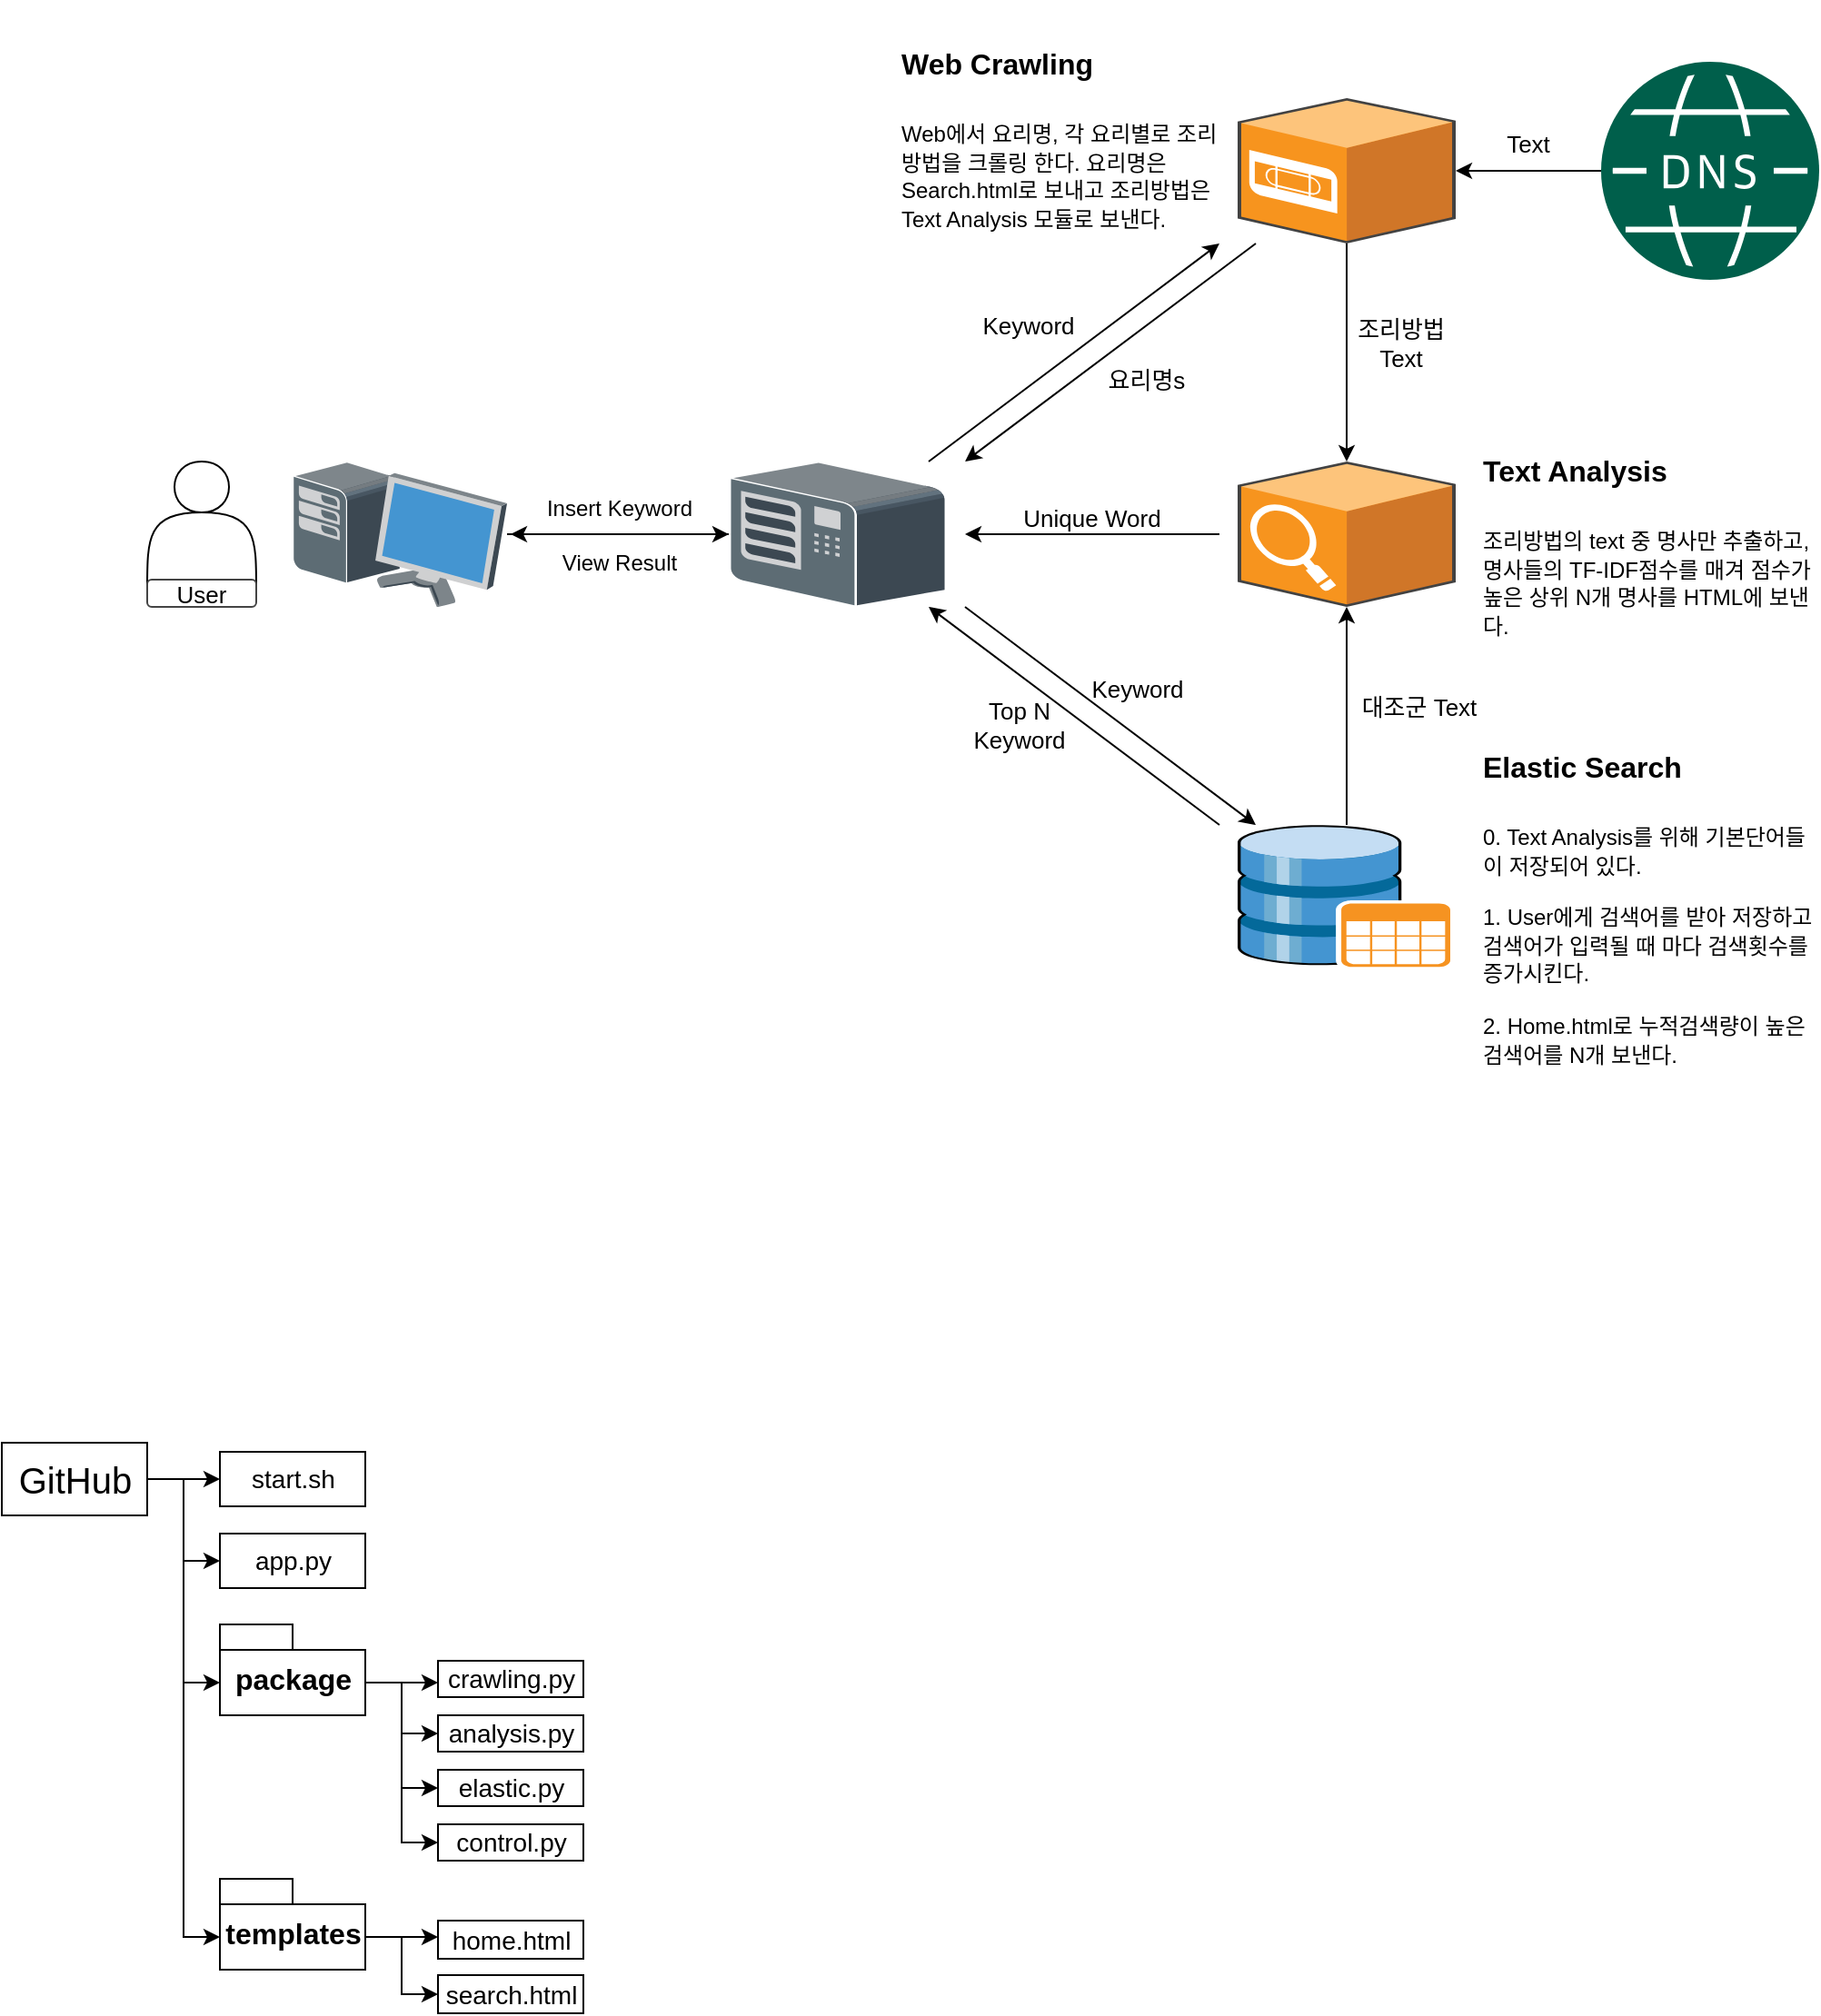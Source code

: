 <mxfile version="18.1.2" type="github">
  <diagram id="RUY9uKoAq_wBMj9XJ3xV" name="Page-1">
    <mxGraphModel dx="898" dy="481" grid="1" gridSize="10" guides="1" tooltips="1" connect="1" arrows="1" fold="1" page="1" pageScale="1" pageWidth="1169" pageHeight="827" math="0" shadow="0">
      <root>
        <mxCell id="0" />
        <mxCell id="1" parent="0" />
        <mxCell id="WYZDTBI8hpZmAs6h1OOB-14" style="edgeStyle=orthogonalEdgeStyle;orthogonalLoop=1;jettySize=auto;html=1;fontSize=13;" parent="1" source="WYZDTBI8hpZmAs6h1OOB-1" target="WYZDTBI8hpZmAs6h1OOB-2" edge="1">
          <mxGeometry relative="1" as="geometry" />
        </mxCell>
        <mxCell id="WYZDTBI8hpZmAs6h1OOB-1" value="" style="sketch=0;shadow=0;dashed=0;html=1;labelPosition=center;verticalLabelPosition=bottom;verticalAlign=top;align=center;outlineConnect=0;shape=mxgraph.veeam.3d.workstation;" parent="1" vertex="1">
          <mxGeometry x="200" y="320" width="118" height="80" as="geometry" />
        </mxCell>
        <mxCell id="WYZDTBI8hpZmAs6h1OOB-12" style="edgeStyle=orthogonalEdgeStyle;orthogonalLoop=1;jettySize=auto;html=1;fontSize=13;" parent="1" source="WYZDTBI8hpZmAs6h1OOB-2" edge="1">
          <mxGeometry relative="1" as="geometry">
            <mxPoint x="320" y="360" as="targetPoint" />
          </mxGeometry>
        </mxCell>
        <mxCell id="WYZDTBI8hpZmAs6h1OOB-2" value="" style="sketch=0;shadow=0;dashed=0;html=1;labelPosition=center;verticalLabelPosition=bottom;verticalAlign=top;align=center;outlineConnect=0;shape=mxgraph.veeam.3d.tape_library;" parent="1" vertex="1">
          <mxGeometry x="440" y="320" width="120" height="80" as="geometry" />
        </mxCell>
        <mxCell id="WYZDTBI8hpZmAs6h1OOB-40" style="edgeStyle=orthogonalEdgeStyle;orthogonalLoop=1;jettySize=auto;html=1;fontSize=12;" parent="1" source="WYZDTBI8hpZmAs6h1OOB-3" target="WYZDTBI8hpZmAs6h1OOB-7" edge="1">
          <mxGeometry relative="1" as="geometry" />
        </mxCell>
        <mxCell id="WYZDTBI8hpZmAs6h1OOB-3" value="" style="sketch=0;shadow=0;dashed=0;html=1;labelPosition=center;verticalLabelPosition=bottom;verticalAlign=top;align=center;outlineConnect=0;shape=mxgraph.veeam.3d.database;" parent="1" vertex="1">
          <mxGeometry x="720" y="520" width="120" height="80" as="geometry" />
        </mxCell>
        <mxCell id="WYZDTBI8hpZmAs6h1OOB-18" style="edgeStyle=orthogonalEdgeStyle;orthogonalLoop=1;jettySize=auto;html=1;fontSize=13;" parent="1" source="WYZDTBI8hpZmAs6h1OOB-4" target="WYZDTBI8hpZmAs6h1OOB-7" edge="1">
          <mxGeometry relative="1" as="geometry" />
        </mxCell>
        <mxCell id="WYZDTBI8hpZmAs6h1OOB-4" value="" style="sketch=0;shadow=0;dashed=0;html=1;labelPosition=center;verticalLabelPosition=bottom;verticalAlign=top;align=center;outlineConnect=0;shape=mxgraph.veeam.3d.tape_server;" parent="1" vertex="1">
          <mxGeometry x="720" y="120" width="120" height="80" as="geometry" />
        </mxCell>
        <mxCell id="WYZDTBI8hpZmAs6h1OOB-19" style="edgeStyle=orthogonalEdgeStyle;orthogonalLoop=1;jettySize=auto;html=1;fontSize=13;" parent="1" source="WYZDTBI8hpZmAs6h1OOB-5" target="WYZDTBI8hpZmAs6h1OOB-4" edge="1">
          <mxGeometry relative="1" as="geometry" />
        </mxCell>
        <mxCell id="WYZDTBI8hpZmAs6h1OOB-5" value="" style="sketch=0;pointerEvents=1;shadow=0;dashed=0;html=1;strokeColor=none;fillColor=#005F4B;labelPosition=center;verticalLabelPosition=bottom;verticalAlign=top;align=center;outlineConnect=0;shape=mxgraph.veeam2.dns;" parent="1" vertex="1">
          <mxGeometry x="920" y="100" width="120" height="120" as="geometry" />
        </mxCell>
        <mxCell id="WYZDTBI8hpZmAs6h1OOB-7" value="" style="sketch=0;shadow=0;dashed=0;html=1;labelPosition=center;verticalLabelPosition=bottom;verticalAlign=top;align=center;outlineConnect=0;shape=mxgraph.veeam.3d.veeam_backup_search_server;" parent="1" vertex="1">
          <mxGeometry x="720" y="320" width="120" height="80" as="geometry" />
        </mxCell>
        <mxCell id="WYZDTBI8hpZmAs6h1OOB-9" value="" style="shape=actor;whiteSpace=wrap;html=1;labelPosition=center;verticalLabelPosition=bottom;align=center;verticalAlign=top;" parent="1" vertex="1">
          <mxGeometry x="120" y="320" width="60" height="70" as="geometry" />
        </mxCell>
        <mxCell id="WYZDTBI8hpZmAs6h1OOB-10" value="&lt;font style=&quot;font-size: 13px;&quot;&gt;User&lt;/font&gt;" style="strokeWidth=1;html=1;shadow=0;dashed=0;shape=mxgraph.ios.iTextInput;strokeColor=#444444;buttonText=;fontSize=8;whiteSpace=wrap;align=center;" parent="1" vertex="1">
          <mxGeometry x="120" y="385" width="60" height="15" as="geometry" />
        </mxCell>
        <mxCell id="WYZDTBI8hpZmAs6h1OOB-13" value="&lt;font style=&quot;font-size: 12px;&quot;&gt;View Result&lt;/font&gt;" style="text;html=1;strokeColor=none;fillColor=none;align=center;verticalAlign=middle;whiteSpace=wrap;rounded=0;fontSize=13;" parent="1" vertex="1">
          <mxGeometry x="340" y="360" width="80" height="30" as="geometry" />
        </mxCell>
        <mxCell id="WYZDTBI8hpZmAs6h1OOB-15" value="&lt;font style=&quot;font-size: 12px;&quot;&gt;Insert Keyword&lt;/font&gt;" style="text;html=1;strokeColor=none;fillColor=none;align=center;verticalAlign=middle;whiteSpace=wrap;rounded=0;fontSize=13;" parent="1" vertex="1">
          <mxGeometry x="335" y="330" width="90" height="30" as="geometry" />
        </mxCell>
        <mxCell id="WYZDTBI8hpZmAs6h1OOB-20" value="Text" style="text;html=1;strokeColor=none;fillColor=none;align=center;verticalAlign=middle;whiteSpace=wrap;rounded=0;fontSize=13;" parent="1" vertex="1">
          <mxGeometry x="850" y="130" width="60" height="30" as="geometry" />
        </mxCell>
        <mxCell id="WYZDTBI8hpZmAs6h1OOB-22" value="&lt;h1 style=&quot;&quot;&gt;&lt;font style=&quot;font-size: 16px;&quot;&gt;Text Analysis&lt;/font&gt;&lt;/h1&gt;&lt;p style=&quot;&quot;&gt;&lt;span style=&quot;font-size: 12px;&quot;&gt;조리방법의 text 중 명사만 추출하고, 명사들의 TF-IDF점수를 매겨 점수가 높은 상위 N개 명사를 HTML에 보낸다.&amp;nbsp;&lt;/span&gt;&lt;/p&gt;" style="text;html=1;strokeColor=none;fillColor=none;spacing=5;spacingTop=-20;whiteSpace=wrap;overflow=hidden;rounded=0;fontSize=13;" parent="1" vertex="1">
          <mxGeometry x="850" y="300" width="190" height="120" as="geometry" />
        </mxCell>
        <mxCell id="WYZDTBI8hpZmAs6h1OOB-23" value="&lt;h1 style=&quot;&quot;&gt;&lt;span style=&quot;font-size: 16px;&quot;&gt;Elastic Search&lt;/span&gt;&lt;/h1&gt;&lt;p style=&quot;&quot;&gt;&lt;span style=&quot;font-size: 12px;&quot;&gt;0. Text Analysis를 위해 기본단어들이 저장되어 있다.&lt;/span&gt;&lt;/p&gt;&lt;p style=&quot;&quot;&gt;&lt;span style=&quot;font-size: 12px;&quot;&gt;1. User에게 검색어를 받아 저장하고 검색어가 입력될 때 마다 검색횟수를 증가시킨다.&lt;/span&gt;&lt;/p&gt;&lt;p style=&quot;&quot;&gt;&lt;span style=&quot;font-size: 12px; background-color: initial;&quot;&gt;2. Home.html로 누적검색량이 높은 검색어를 N개 보낸다.&lt;/span&gt;&lt;/p&gt;" style="text;html=1;strokeColor=none;fillColor=none;spacing=5;spacingTop=-20;whiteSpace=wrap;overflow=hidden;rounded=0;fontSize=13;" parent="1" vertex="1">
          <mxGeometry x="850" y="462.5" width="190" height="195" as="geometry" />
        </mxCell>
        <mxCell id="WYZDTBI8hpZmAs6h1OOB-24" value="조리방법&lt;br&gt;Text" style="text;html=1;strokeColor=none;fillColor=none;align=center;verticalAlign=middle;whiteSpace=wrap;rounded=0;fontSize=13;" parent="1" vertex="1">
          <mxGeometry x="780" y="240" width="60" height="30" as="geometry" />
        </mxCell>
        <mxCell id="WYZDTBI8hpZmAs6h1OOB-27" value="&lt;h1 style=&quot;&quot;&gt;&lt;span style=&quot;font-size: 16px;&quot;&gt;Web Crawling&lt;/span&gt;&lt;/h1&gt;&lt;p style=&quot;&quot;&gt;&lt;span style=&quot;font-size: 12px;&quot;&gt;Web에서 요리명, 각 요리별로 조리방법을 크롤링 한다. 요리명은 Search.html로 보내고 조리방법은 Text Analysis 모듈로 보낸다.&lt;/span&gt;&lt;/p&gt;" style="text;html=1;strokeColor=none;fillColor=none;spacing=5;spacingTop=-20;whiteSpace=wrap;overflow=hidden;rounded=0;fontSize=13;" parent="1" vertex="1">
          <mxGeometry x="530" y="76" width="190" height="120" as="geometry" />
        </mxCell>
        <mxCell id="WYZDTBI8hpZmAs6h1OOB-28" value="" style="endArrow=classic;html=1;fontSize=12;" parent="1" edge="1">
          <mxGeometry width="50" height="50" relative="1" as="geometry">
            <mxPoint x="550" y="320" as="sourcePoint" />
            <mxPoint x="710" y="200" as="targetPoint" />
          </mxGeometry>
        </mxCell>
        <mxCell id="WYZDTBI8hpZmAs6h1OOB-29" value="Keyword" style="text;html=1;strokeColor=none;fillColor=none;align=center;verticalAlign=middle;whiteSpace=wrap;rounded=0;fontSize=13;" parent="1" vertex="1">
          <mxGeometry x="575" y="230" width="60" height="30" as="geometry" />
        </mxCell>
        <mxCell id="WYZDTBI8hpZmAs6h1OOB-30" value="" style="endArrow=classic;html=1;fontSize=12;" parent="1" edge="1">
          <mxGeometry width="50" height="50" relative="1" as="geometry">
            <mxPoint x="730" y="200" as="sourcePoint" />
            <mxPoint x="570" y="320" as="targetPoint" />
          </mxGeometry>
        </mxCell>
        <mxCell id="WYZDTBI8hpZmAs6h1OOB-31" value="요리명s" style="text;html=1;strokeColor=none;fillColor=none;align=center;verticalAlign=middle;whiteSpace=wrap;rounded=0;fontSize=13;" parent="1" vertex="1">
          <mxGeometry x="640" y="260" width="60" height="30" as="geometry" />
        </mxCell>
        <mxCell id="WYZDTBI8hpZmAs6h1OOB-32" value="" style="endArrow=classic;html=1;fontSize=12;" parent="1" edge="1">
          <mxGeometry width="50" height="50" relative="1" as="geometry">
            <mxPoint x="570" y="400" as="sourcePoint" />
            <mxPoint x="730" y="520" as="targetPoint" />
          </mxGeometry>
        </mxCell>
        <mxCell id="WYZDTBI8hpZmAs6h1OOB-33" value="" style="endArrow=classic;html=1;fontSize=12;" parent="1" edge="1">
          <mxGeometry width="50" height="50" relative="1" as="geometry">
            <mxPoint x="710" y="520" as="sourcePoint" />
            <mxPoint x="550" y="400" as="targetPoint" />
          </mxGeometry>
        </mxCell>
        <mxCell id="WYZDTBI8hpZmAs6h1OOB-34" value="Keyword" style="text;html=1;strokeColor=none;fillColor=none;align=center;verticalAlign=middle;whiteSpace=wrap;rounded=0;fontSize=13;" parent="1" vertex="1">
          <mxGeometry x="635" y="430" width="60" height="30" as="geometry" />
        </mxCell>
        <mxCell id="WYZDTBI8hpZmAs6h1OOB-35" value="Top N Keyword" style="text;html=1;strokeColor=none;fillColor=none;align=center;verticalAlign=middle;whiteSpace=wrap;rounded=0;fontSize=13;" parent="1" vertex="1">
          <mxGeometry x="570" y="450" width="60" height="30" as="geometry" />
        </mxCell>
        <mxCell id="WYZDTBI8hpZmAs6h1OOB-37" value="" style="endArrow=classic;html=1;fontSize=12;" parent="1" edge="1">
          <mxGeometry width="50" height="50" relative="1" as="geometry">
            <mxPoint x="710" y="360" as="sourcePoint" />
            <mxPoint x="570" y="360" as="targetPoint" />
          </mxGeometry>
        </mxCell>
        <mxCell id="WYZDTBI8hpZmAs6h1OOB-39" value="Unique Word" style="text;html=1;strokeColor=none;fillColor=none;align=center;verticalAlign=middle;whiteSpace=wrap;rounded=0;fontSize=13;" parent="1" vertex="1">
          <mxGeometry x="600" y="342" width="80" height="18" as="geometry" />
        </mxCell>
        <mxCell id="WYZDTBI8hpZmAs6h1OOB-41" value="대조군 Text" style="text;html=1;strokeColor=none;fillColor=none;align=center;verticalAlign=middle;whiteSpace=wrap;rounded=0;fontSize=13;" parent="1" vertex="1">
          <mxGeometry x="780" y="440" width="80" height="30" as="geometry" />
        </mxCell>
        <mxCell id="qv6h8bC7sjNicn-3gnP4-50" style="edgeStyle=orthogonalEdgeStyle;rounded=0;orthogonalLoop=1;jettySize=auto;html=1;exitX=0;exitY=0;exitDx=80;exitDy=32;exitPerimeter=0;entryX=0;entryY=0.5;entryDx=0;entryDy=0;fontSize=14;" edge="1" parent="1" source="qv6h8bC7sjNicn-3gnP4-1">
          <mxGeometry relative="1" as="geometry">
            <mxPoint x="280" y="992.0" as="targetPoint" />
          </mxGeometry>
        </mxCell>
        <mxCell id="qv6h8bC7sjNicn-3gnP4-52" style="edgeStyle=orthogonalEdgeStyle;rounded=0;orthogonalLoop=1;jettySize=auto;html=1;exitX=0;exitY=0;exitDx=80;exitDy=32;exitPerimeter=0;entryX=0;entryY=0.5;entryDx=0;entryDy=0;fontSize=14;" edge="1" parent="1" source="qv6h8bC7sjNicn-3gnP4-1" target="qv6h8bC7sjNicn-3gnP4-43">
          <mxGeometry relative="1" as="geometry" />
        </mxCell>
        <mxCell id="qv6h8bC7sjNicn-3gnP4-53" style="edgeStyle=orthogonalEdgeStyle;rounded=0;orthogonalLoop=1;jettySize=auto;html=1;exitX=0;exitY=0;exitDx=80;exitDy=32;exitPerimeter=0;entryX=0;entryY=0.5;entryDx=0;entryDy=0;fontSize=14;" edge="1" parent="1" source="qv6h8bC7sjNicn-3gnP4-1" target="qv6h8bC7sjNicn-3gnP4-44">
          <mxGeometry relative="1" as="geometry" />
        </mxCell>
        <mxCell id="qv6h8bC7sjNicn-3gnP4-54" style="edgeStyle=orthogonalEdgeStyle;rounded=0;orthogonalLoop=1;jettySize=auto;html=1;exitX=0;exitY=0;exitDx=80;exitDy=32;exitPerimeter=0;entryX=0;entryY=0.5;entryDx=0;entryDy=0;fontSize=14;" edge="1" parent="1" source="qv6h8bC7sjNicn-3gnP4-1" target="qv6h8bC7sjNicn-3gnP4-45">
          <mxGeometry relative="1" as="geometry" />
        </mxCell>
        <mxCell id="qv6h8bC7sjNicn-3gnP4-1" value="&lt;font style=&quot;font-size: 16px;&quot;&gt;package&lt;/font&gt;" style="shape=folder;fontStyle=1;spacingTop=10;tabWidth=40;tabHeight=14;tabPosition=left;html=1;" vertex="1" parent="1">
          <mxGeometry x="160" y="960" width="80" height="50" as="geometry" />
        </mxCell>
        <mxCell id="qv6h8bC7sjNicn-3gnP4-18" style="edgeStyle=orthogonalEdgeStyle;rounded=0;orthogonalLoop=1;jettySize=auto;html=1;exitX=1;exitY=0.5;exitDx=0;exitDy=0;entryX=0;entryY=0.5;entryDx=0;entryDy=0;fontSize=12;" edge="1" parent="1" source="qv6h8bC7sjNicn-3gnP4-3" target="qv6h8bC7sjNicn-3gnP4-60">
          <mxGeometry relative="1" as="geometry">
            <mxPoint x="160" y="880.072" as="targetPoint" />
          </mxGeometry>
        </mxCell>
        <mxCell id="qv6h8bC7sjNicn-3gnP4-19" style="edgeStyle=orthogonalEdgeStyle;rounded=0;orthogonalLoop=1;jettySize=auto;html=1;exitX=1;exitY=0.5;exitDx=0;exitDy=0;fontSize=12;entryX=0;entryY=0;entryDx=0;entryDy=32;entryPerimeter=0;" edge="1" parent="1" source="qv6h8bC7sjNicn-3gnP4-3" target="qv6h8bC7sjNicn-3gnP4-1">
          <mxGeometry relative="1" as="geometry">
            <mxPoint x="140" y="1010" as="targetPoint" />
          </mxGeometry>
        </mxCell>
        <mxCell id="qv6h8bC7sjNicn-3gnP4-21" style="edgeStyle=orthogonalEdgeStyle;rounded=0;orthogonalLoop=1;jettySize=auto;html=1;exitX=1;exitY=0.5;exitDx=0;exitDy=0;entryX=0;entryY=0;entryDx=0;entryDy=32;entryPerimeter=0;fontSize=12;" edge="1" parent="1" source="qv6h8bC7sjNicn-3gnP4-3" target="qv6h8bC7sjNicn-3gnP4-47">
          <mxGeometry relative="1" as="geometry">
            <mxPoint x="160" y="1252.0" as="targetPoint" />
          </mxGeometry>
        </mxCell>
        <mxCell id="qv6h8bC7sjNicn-3gnP4-61" style="edgeStyle=orthogonalEdgeStyle;rounded=0;orthogonalLoop=1;jettySize=auto;html=1;exitX=1;exitY=0.5;exitDx=0;exitDy=0;entryX=0;entryY=0.5;entryDx=0;entryDy=0;fontSize=14;" edge="1" parent="1" source="qv6h8bC7sjNicn-3gnP4-3" target="qv6h8bC7sjNicn-3gnP4-41">
          <mxGeometry relative="1" as="geometry" />
        </mxCell>
        <mxCell id="qv6h8bC7sjNicn-3gnP4-3" value="&lt;font style=&quot;font-size: 20px;&quot;&gt;GitHub&lt;/font&gt;" style="html=1;" vertex="1" parent="1">
          <mxGeometry x="40" y="860" width="80" height="40" as="geometry" />
        </mxCell>
        <mxCell id="qv6h8bC7sjNicn-3gnP4-41" value="&lt;font style=&quot;font-size: 14px;&quot;&gt;app.py&lt;/font&gt;" style="html=1;labelBackgroundColor=none;labelBorderColor=none;fontSize=12;" vertex="1" parent="1">
          <mxGeometry x="160" y="910" width="80" height="30" as="geometry" />
        </mxCell>
        <mxCell id="qv6h8bC7sjNicn-3gnP4-43" value="&lt;font style=&quot;font-size: 14px;&quot;&gt;analysis.py&lt;/font&gt;" style="html=1;labelBackgroundColor=none;labelBorderColor=none;fontSize=12;" vertex="1" parent="1">
          <mxGeometry x="280" y="1010" width="80" height="20" as="geometry" />
        </mxCell>
        <mxCell id="qv6h8bC7sjNicn-3gnP4-44" value="&lt;font style=&quot;font-size: 14px;&quot;&gt;elastic.py&lt;/font&gt;" style="html=1;labelBackgroundColor=none;labelBorderColor=none;fontSize=12;" vertex="1" parent="1">
          <mxGeometry x="280" y="1040" width="80" height="20" as="geometry" />
        </mxCell>
        <mxCell id="qv6h8bC7sjNicn-3gnP4-45" value="&lt;font style=&quot;font-size: 14px;&quot;&gt;control.py&lt;/font&gt;" style="html=1;labelBackgroundColor=none;labelBorderColor=none;fontSize=12;" vertex="1" parent="1">
          <mxGeometry x="280" y="1070" width="80" height="20" as="geometry" />
        </mxCell>
        <mxCell id="qv6h8bC7sjNicn-3gnP4-57" style="edgeStyle=orthogonalEdgeStyle;rounded=0;orthogonalLoop=1;jettySize=auto;html=1;exitX=0;exitY=0;exitDx=80;exitDy=32;exitPerimeter=0;entryX=0;entryY=0.5;entryDx=0;entryDy=0;fontSize=14;" edge="1" parent="1" source="qv6h8bC7sjNicn-3gnP4-47" target="qv6h8bC7sjNicn-3gnP4-48">
          <mxGeometry relative="1" as="geometry" />
        </mxCell>
        <mxCell id="qv6h8bC7sjNicn-3gnP4-59" style="edgeStyle=orthogonalEdgeStyle;rounded=0;orthogonalLoop=1;jettySize=auto;html=1;exitX=0;exitY=0;exitDx=80;exitDy=32;exitPerimeter=0;entryX=0;entryY=0.429;entryDx=0;entryDy=0;entryPerimeter=0;fontSize=14;" edge="1" parent="1" source="qv6h8bC7sjNicn-3gnP4-47" target="qv6h8bC7sjNicn-3gnP4-58">
          <mxGeometry relative="1" as="geometry" />
        </mxCell>
        <mxCell id="qv6h8bC7sjNicn-3gnP4-47" value="&lt;span style=&quot;font-size: 16px;&quot;&gt;templates&lt;/span&gt;" style="shape=folder;fontStyle=1;spacingTop=10;tabWidth=40;tabHeight=14;tabPosition=left;html=1;" vertex="1" parent="1">
          <mxGeometry x="160" y="1100" width="80" height="50" as="geometry" />
        </mxCell>
        <mxCell id="qv6h8bC7sjNicn-3gnP4-48" value="&lt;font style=&quot;font-size: 14px;&quot;&gt;search.html&lt;/font&gt;" style="html=1;labelBackgroundColor=none;labelBorderColor=none;fontSize=12;" vertex="1" parent="1">
          <mxGeometry x="280" y="1153" width="80" height="21" as="geometry" />
        </mxCell>
        <mxCell id="qv6h8bC7sjNicn-3gnP4-51" value="&lt;span style=&quot;font-size: 14px;&quot;&gt;crawling.py&lt;/span&gt;" style="html=1;labelBackgroundColor=none;labelBorderColor=none;fontSize=12;" vertex="1" parent="1">
          <mxGeometry x="280" y="980" width="80" height="20" as="geometry" />
        </mxCell>
        <mxCell id="qv6h8bC7sjNicn-3gnP4-58" value="&lt;font style=&quot;font-size: 14px;&quot;&gt;home.html&lt;/font&gt;" style="html=1;labelBackgroundColor=none;labelBorderColor=none;fontSize=12;" vertex="1" parent="1">
          <mxGeometry x="280" y="1123" width="80" height="21" as="geometry" />
        </mxCell>
        <mxCell id="qv6h8bC7sjNicn-3gnP4-60" value="&lt;font style=&quot;font-size: 14px;&quot;&gt;start.sh&lt;/font&gt;" style="html=1;labelBackgroundColor=none;labelBorderColor=none;fontSize=12;" vertex="1" parent="1">
          <mxGeometry x="160" y="865" width="80" height="30" as="geometry" />
        </mxCell>
      </root>
    </mxGraphModel>
  </diagram>
</mxfile>
